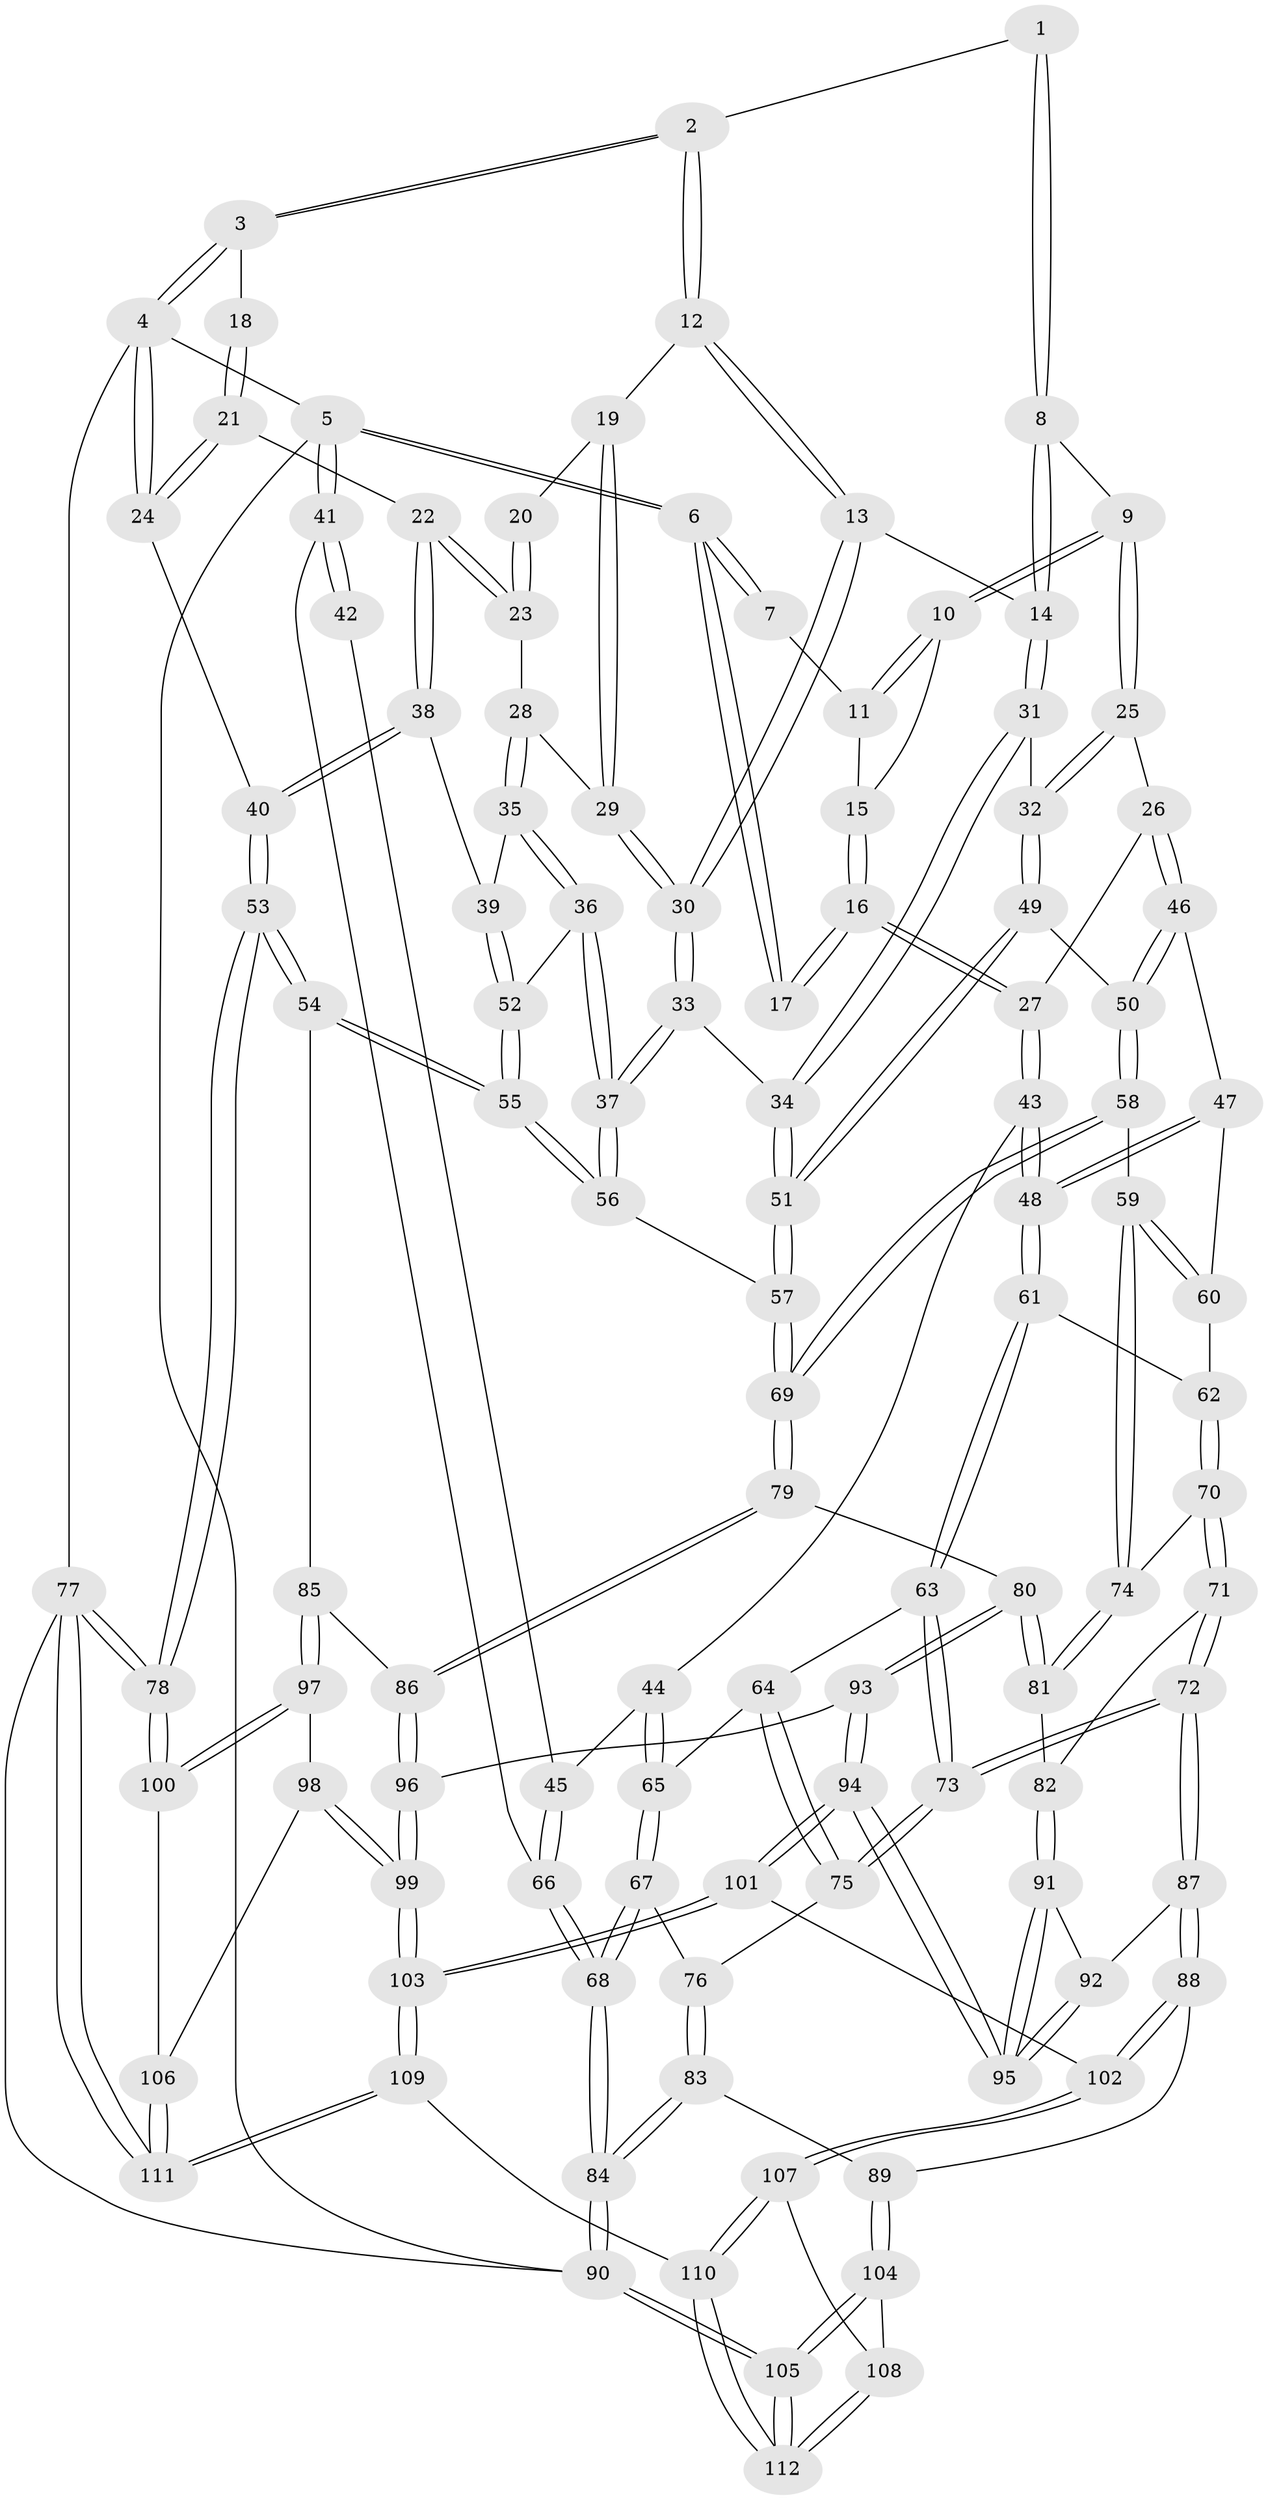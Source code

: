 // coarse degree distribution, {4: 0.42857142857142855, 5: 0.37142857142857144, 6: 0.08571428571428572, 3: 0.11428571428571428}
// Generated by graph-tools (version 1.1) at 2025/24/03/03/25 07:24:35]
// undirected, 112 vertices, 277 edges
graph export_dot {
graph [start="1"]
  node [color=gray90,style=filled];
  1 [pos="+0.5954781240320252+0"];
  2 [pos="+0.6645809533504785+0"];
  3 [pos="+1+0"];
  4 [pos="+1+0"];
  5 [pos="+0+0"];
  6 [pos="+0.1666666827395672+0"];
  7 [pos="+0.4457703542236653+0"];
  8 [pos="+0.5492706312311967+0.12251470130358276"];
  9 [pos="+0.5376657107908943+0.12773709577628806"];
  10 [pos="+0.5196992717414721+0.11425792046784085"];
  11 [pos="+0.45761941513681864+0"];
  12 [pos="+0.7272562435613648+0.08714156445312231"];
  13 [pos="+0.6773800006511028+0.1261833155141175"];
  14 [pos="+0.65764561909808+0.13382881204688613"];
  15 [pos="+0.4120262968973234+0.08616775690544316"];
  16 [pos="+0.2543149304972945+0.13752352582757718"];
  17 [pos="+0.23603473645591377+0.1122193664054338"];
  18 [pos="+0.9590522179960742+0"];
  19 [pos="+0.7414940877481027+0.09276974715518721"];
  20 [pos="+0.8762102716091981+0.03457422352843494"];
  21 [pos="+0.9468809185588405+0.10690955421051623"];
  22 [pos="+0.9126302422071684+0.18760829667526482"];
  23 [pos="+0.9047032886176564+0.187036641218152"];
  24 [pos="+1+0.06158275776381912"];
  25 [pos="+0.4842850969359188+0.22664487377379175"];
  26 [pos="+0.3931203089692057+0.2456250350780676"];
  27 [pos="+0.27486089719276147+0.1922751774008781"];
  28 [pos="+0.8838919341910622+0.19088499886328966"];
  29 [pos="+0.812957714890896+0.16530034569021954"];
  30 [pos="+0.735929292576985+0.2912789821570587"];
  31 [pos="+0.6186031504421683+0.3009942240753195"];
  32 [pos="+0.565443384629029+0.2995895669889294"];
  33 [pos="+0.7308482543884678+0.3255589025894929"];
  34 [pos="+0.6253324862507891+0.30510910308860073"];
  35 [pos="+0.8311366475662928+0.31696375360655493"];
  36 [pos="+0.8022386000608202+0.3510310902556802"];
  37 [pos="+0.7698816753919215+0.3674617054971202"];
  38 [pos="+1+0.2603885003631418"];
  39 [pos="+0.9899325085113243+0.3036655332356862"];
  40 [pos="+1+0.2719507639943324"];
  41 [pos="+0+0.18249009963897786"];
  42 [pos="+0.08177310628061993+0.173513850961257"];
  43 [pos="+0.21965124940218247+0.31052086002177126"];
  44 [pos="+0.1399842227287585+0.35333211454227575"];
  45 [pos="+0.08122841872671144+0.3545992922732094"];
  46 [pos="+0.4120070067517705+0.3733124103954254"];
  47 [pos="+0.40932281548032734+0.3776729141703025"];
  48 [pos="+0.2749896848109093+0.4007222591129762"];
  49 [pos="+0.5177922023055135+0.3936955766218792"];
  50 [pos="+0.5177241741052659+0.3937158785287537"];
  51 [pos="+0.6126069127240193+0.4804213312757997"];
  52 [pos="+0.9235751956271177+0.37742739834676914"];
  53 [pos="+1+0.6145490206073781"];
  54 [pos="+0.9811857577423185+0.5875573177362998"];
  55 [pos="+0.9500933757784591+0.552414858366911"];
  56 [pos="+0.7655188256847324+0.4347535378106113"];
  57 [pos="+0.6445620558135939+0.541078365276587"];
  58 [pos="+0.473927802422422+0.48171013515997724"];
  59 [pos="+0.416223195556909+0.4965026600282459"];
  60 [pos="+0.40888199768952194+0.381857349249251"];
  61 [pos="+0.280255614182515+0.4616149034834538"];
  62 [pos="+0.30616991182585396+0.4762574851416605"];
  63 [pos="+0.2466545289496692+0.4849197842167281"];
  64 [pos="+0.20558725258077795+0.4915130478101099"];
  65 [pos="+0.171670002132361+0.48843718845667283"];
  66 [pos="+0+0.42804872259815285"];
  67 [pos="+0.1150813767958788+0.5396779726124102"];
  68 [pos="+0+0.5294237323989659"];
  69 [pos="+0.637063759570452+0.5637129557376511"];
  70 [pos="+0.36881222646385114+0.5291981990767873"];
  71 [pos="+0.3371553309721695+0.6056119180009057"];
  72 [pos="+0.27169275253620473+0.6494006171458918"];
  73 [pos="+0.2657548191333149+0.6447100610706478"];
  74 [pos="+0.4019786483002763+0.5162839427550745"];
  75 [pos="+0.22147378743793533+0.6254751259698662"];
  76 [pos="+0.1777915988405142+0.6151000681975143"];
  77 [pos="+1+1"];
  78 [pos="+1+0.7724019548657741"];
  79 [pos="+0.634188884630364+0.5997812076993871"];
  80 [pos="+0.5604210936705967+0.615576023086996"];
  81 [pos="+0.515117368641328+0.61678295576552"];
  82 [pos="+0.44054950679792315+0.662428308608238"];
  83 [pos="+0.03808217801009789+0.746637090687276"];
  84 [pos="+0+0.6817556376244213"];
  85 [pos="+0.811188293980877+0.6894080791305474"];
  86 [pos="+0.6597385354258756+0.6390852794865023"];
  87 [pos="+0.27183980737489294+0.7212823255681099"];
  88 [pos="+0.2390824967810343+0.8164050389895898"];
  89 [pos="+0.1577749502298542+0.8219900395008201"];
  90 [pos="+0+1"];
  91 [pos="+0.4316610108348843+0.7069486213414602"];
  92 [pos="+0.2815303457071041+0.7211852193355003"];
  93 [pos="+0.4728520669798599+0.7864302995595197"];
  94 [pos="+0.4613464918735077+0.7905235028030214"];
  95 [pos="+0.4511437189707372+0.7681073011292617"];
  96 [pos="+0.6149788408045717+0.7743283511392731"];
  97 [pos="+0.812000000621674+0.6998320887970817"];
  98 [pos="+0.6906027457123247+0.8741942572216296"];
  99 [pos="+0.6476881317819303+0.8881095763279686"];
  100 [pos="+0.8692437077854396+0.8766827758286865"];
  101 [pos="+0.44330497534969593+0.8261206701768008"];
  102 [pos="+0.2556711594805911+0.8324137124022222"];
  103 [pos="+0.5560237175135011+1"];
  104 [pos="+0.11663264134409616+0.9106045885754008"];
  105 [pos="+0+1"];
  106 [pos="+0.8675517746573427+0.8794624170047686"];
  107 [pos="+0.2744330440725647+0.8962642155012617"];
  108 [pos="+0.2024816624607858+0.9863100352025672"];
  109 [pos="+0.5519494896660997+1"];
  110 [pos="+0.45956213534146995+1"];
  111 [pos="+0.8405146030672308+1"];
  112 [pos="+0.018435827617062996+1"];
  1 -- 2;
  1 -- 8;
  1 -- 8;
  2 -- 3;
  2 -- 3;
  2 -- 12;
  2 -- 12;
  3 -- 4;
  3 -- 4;
  3 -- 18;
  4 -- 5;
  4 -- 24;
  4 -- 24;
  4 -- 77;
  5 -- 6;
  5 -- 6;
  5 -- 41;
  5 -- 41;
  5 -- 90;
  6 -- 7;
  6 -- 7;
  6 -- 17;
  6 -- 17;
  7 -- 11;
  8 -- 9;
  8 -- 14;
  8 -- 14;
  9 -- 10;
  9 -- 10;
  9 -- 25;
  9 -- 25;
  10 -- 11;
  10 -- 11;
  10 -- 15;
  11 -- 15;
  12 -- 13;
  12 -- 13;
  12 -- 19;
  13 -- 14;
  13 -- 30;
  13 -- 30;
  14 -- 31;
  14 -- 31;
  15 -- 16;
  15 -- 16;
  16 -- 17;
  16 -- 17;
  16 -- 27;
  16 -- 27;
  18 -- 21;
  18 -- 21;
  19 -- 20;
  19 -- 29;
  19 -- 29;
  20 -- 23;
  20 -- 23;
  21 -- 22;
  21 -- 24;
  21 -- 24;
  22 -- 23;
  22 -- 23;
  22 -- 38;
  22 -- 38;
  23 -- 28;
  24 -- 40;
  25 -- 26;
  25 -- 32;
  25 -- 32;
  26 -- 27;
  26 -- 46;
  26 -- 46;
  27 -- 43;
  27 -- 43;
  28 -- 29;
  28 -- 35;
  28 -- 35;
  29 -- 30;
  29 -- 30;
  30 -- 33;
  30 -- 33;
  31 -- 32;
  31 -- 34;
  31 -- 34;
  32 -- 49;
  32 -- 49;
  33 -- 34;
  33 -- 37;
  33 -- 37;
  34 -- 51;
  34 -- 51;
  35 -- 36;
  35 -- 36;
  35 -- 39;
  36 -- 37;
  36 -- 37;
  36 -- 52;
  37 -- 56;
  37 -- 56;
  38 -- 39;
  38 -- 40;
  38 -- 40;
  39 -- 52;
  39 -- 52;
  40 -- 53;
  40 -- 53;
  41 -- 42;
  41 -- 42;
  41 -- 66;
  42 -- 45;
  43 -- 44;
  43 -- 48;
  43 -- 48;
  44 -- 45;
  44 -- 65;
  44 -- 65;
  45 -- 66;
  45 -- 66;
  46 -- 47;
  46 -- 50;
  46 -- 50;
  47 -- 48;
  47 -- 48;
  47 -- 60;
  48 -- 61;
  48 -- 61;
  49 -- 50;
  49 -- 51;
  49 -- 51;
  50 -- 58;
  50 -- 58;
  51 -- 57;
  51 -- 57;
  52 -- 55;
  52 -- 55;
  53 -- 54;
  53 -- 54;
  53 -- 78;
  53 -- 78;
  54 -- 55;
  54 -- 55;
  54 -- 85;
  55 -- 56;
  55 -- 56;
  56 -- 57;
  57 -- 69;
  57 -- 69;
  58 -- 59;
  58 -- 69;
  58 -- 69;
  59 -- 60;
  59 -- 60;
  59 -- 74;
  59 -- 74;
  60 -- 62;
  61 -- 62;
  61 -- 63;
  61 -- 63;
  62 -- 70;
  62 -- 70;
  63 -- 64;
  63 -- 73;
  63 -- 73;
  64 -- 65;
  64 -- 75;
  64 -- 75;
  65 -- 67;
  65 -- 67;
  66 -- 68;
  66 -- 68;
  67 -- 68;
  67 -- 68;
  67 -- 76;
  68 -- 84;
  68 -- 84;
  69 -- 79;
  69 -- 79;
  70 -- 71;
  70 -- 71;
  70 -- 74;
  71 -- 72;
  71 -- 72;
  71 -- 82;
  72 -- 73;
  72 -- 73;
  72 -- 87;
  72 -- 87;
  73 -- 75;
  73 -- 75;
  74 -- 81;
  74 -- 81;
  75 -- 76;
  76 -- 83;
  76 -- 83;
  77 -- 78;
  77 -- 78;
  77 -- 111;
  77 -- 111;
  77 -- 90;
  78 -- 100;
  78 -- 100;
  79 -- 80;
  79 -- 86;
  79 -- 86;
  80 -- 81;
  80 -- 81;
  80 -- 93;
  80 -- 93;
  81 -- 82;
  82 -- 91;
  82 -- 91;
  83 -- 84;
  83 -- 84;
  83 -- 89;
  84 -- 90;
  84 -- 90;
  85 -- 86;
  85 -- 97;
  85 -- 97;
  86 -- 96;
  86 -- 96;
  87 -- 88;
  87 -- 88;
  87 -- 92;
  88 -- 89;
  88 -- 102;
  88 -- 102;
  89 -- 104;
  89 -- 104;
  90 -- 105;
  90 -- 105;
  91 -- 92;
  91 -- 95;
  91 -- 95;
  92 -- 95;
  92 -- 95;
  93 -- 94;
  93 -- 94;
  93 -- 96;
  94 -- 95;
  94 -- 95;
  94 -- 101;
  94 -- 101;
  96 -- 99;
  96 -- 99;
  97 -- 98;
  97 -- 100;
  97 -- 100;
  98 -- 99;
  98 -- 99;
  98 -- 106;
  99 -- 103;
  99 -- 103;
  100 -- 106;
  101 -- 102;
  101 -- 103;
  101 -- 103;
  102 -- 107;
  102 -- 107;
  103 -- 109;
  103 -- 109;
  104 -- 105;
  104 -- 105;
  104 -- 108;
  105 -- 112;
  105 -- 112;
  106 -- 111;
  106 -- 111;
  107 -- 108;
  107 -- 110;
  107 -- 110;
  108 -- 112;
  108 -- 112;
  109 -- 110;
  109 -- 111;
  109 -- 111;
  110 -- 112;
  110 -- 112;
}
